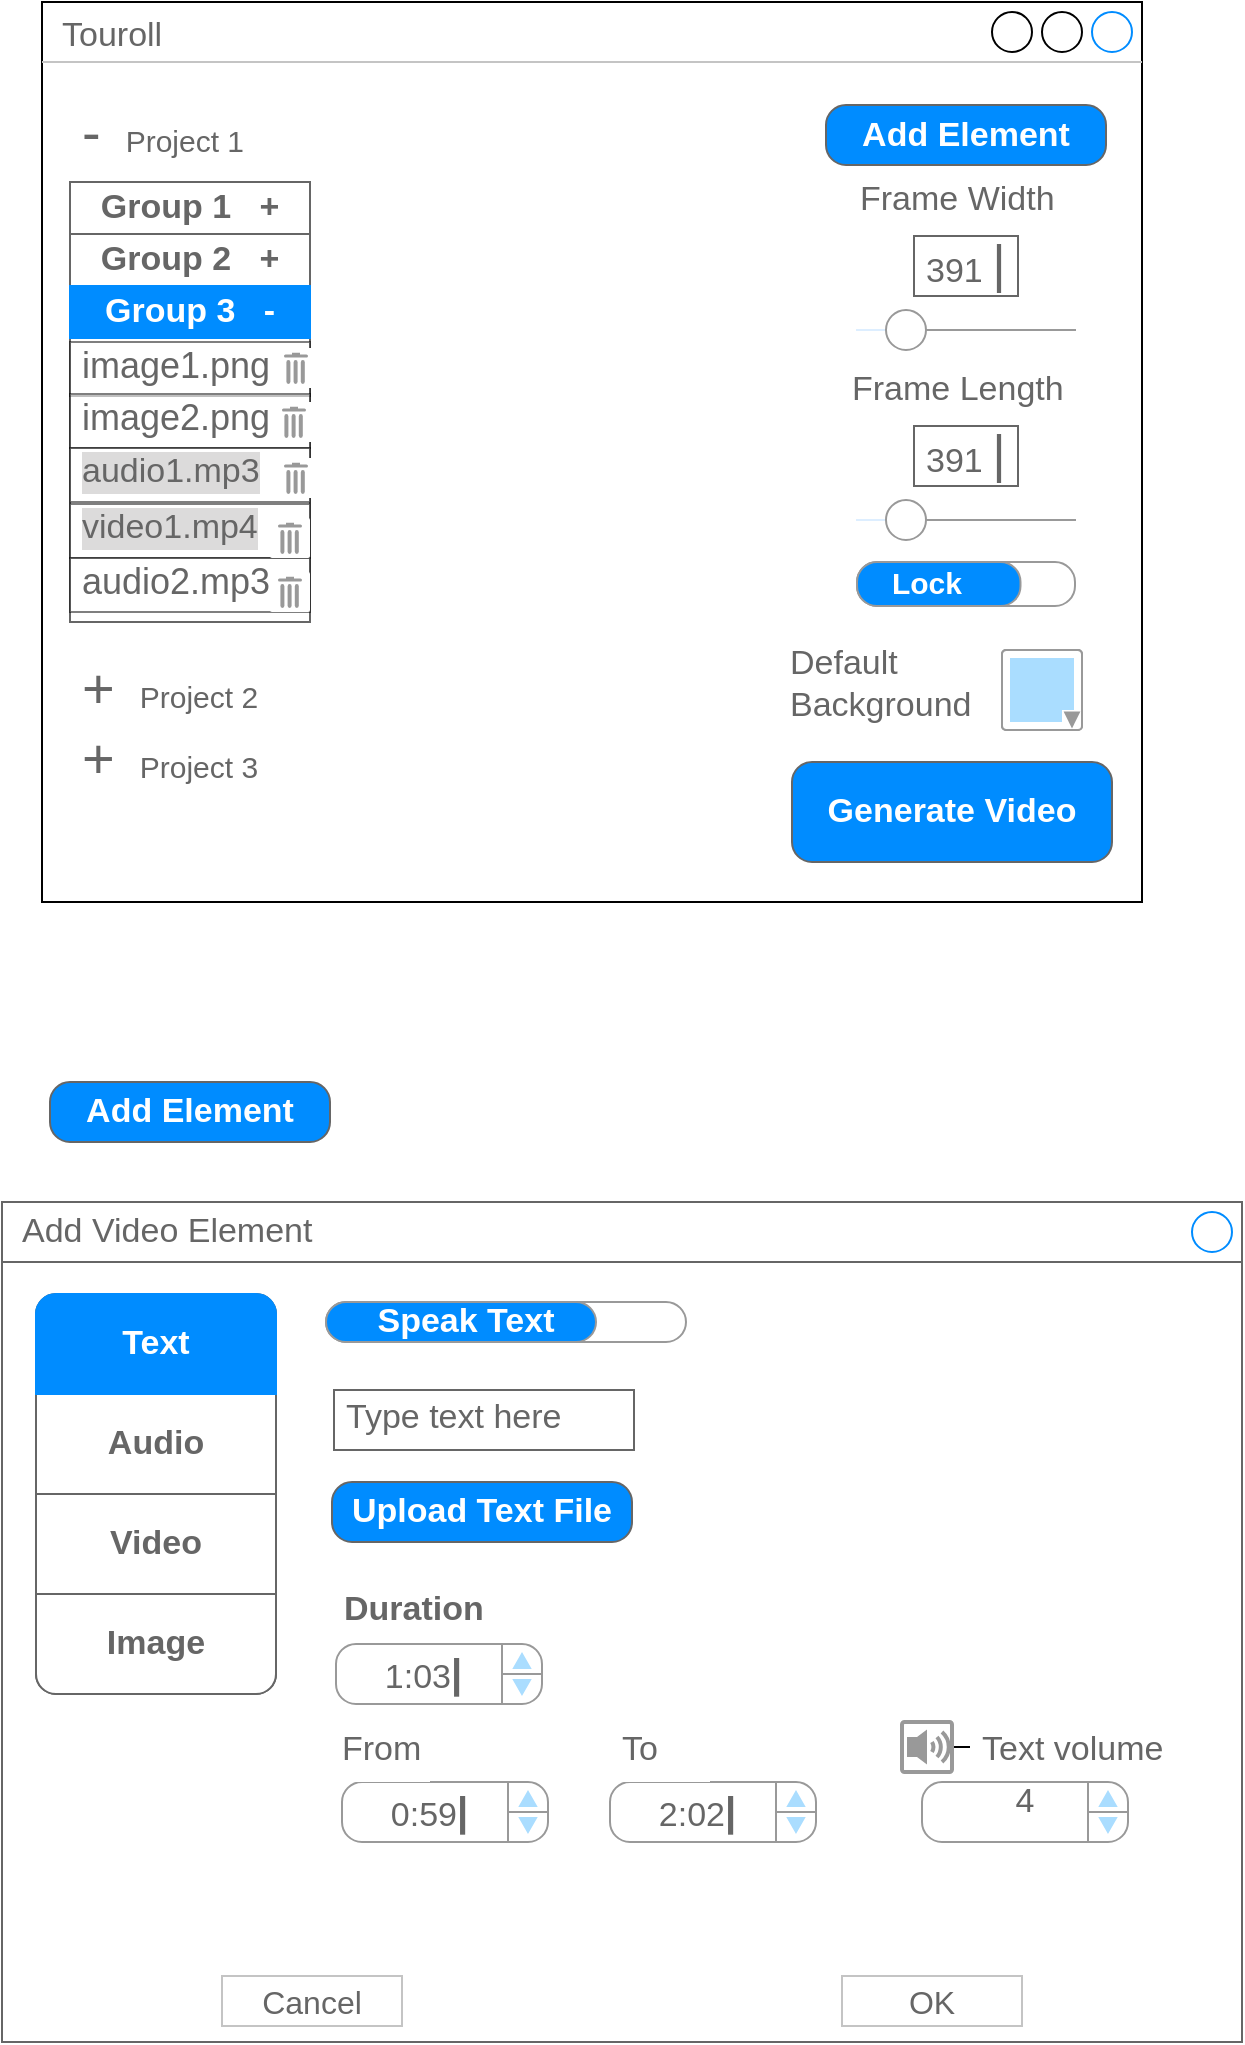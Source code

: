 <mxfile version="22.0.5" type="device">
  <diagram name="Page-1" id="jmv0JCSVlULwlOyFBuHg">
    <mxGraphModel dx="1158" dy="681" grid="1" gridSize="10" guides="1" tooltips="1" connect="1" arrows="1" fold="1" page="1" pageScale="1" pageWidth="850" pageHeight="1100" math="0" shadow="0">
      <root>
        <mxCell id="0" />
        <mxCell id="1" parent="0" />
        <mxCell id="XWpHCNLex6STp4vf1nMq-1" value="Touroll" style="strokeWidth=1;shadow=0;dashed=0;align=center;html=1;shape=mxgraph.mockup.containers.window;align=left;verticalAlign=top;spacingLeft=8;strokeColor2=#008cff;strokeColor3=#c4c4c4;fontColor=#666666;mainText=;fontSize=17;labelBackgroundColor=none;whiteSpace=wrap;" vertex="1" parent="1">
          <mxGeometry x="150" y="60" width="550" height="450" as="geometry" />
        </mxCell>
        <mxCell id="XWpHCNLex6STp4vf1nMq-8" value="Generate Video" style="strokeWidth=1;shadow=0;dashed=0;align=center;html=1;shape=mxgraph.mockup.buttons.button;strokeColor=#666666;fontColor=#ffffff;mainText=;buttonStyle=round;fontSize=17;fontStyle=1;fillColor=#008cff;whiteSpace=wrap;" vertex="1" parent="1">
          <mxGeometry x="525" y="440" width="160" height="50" as="geometry" />
        </mxCell>
        <mxCell id="XWpHCNLex6STp4vf1nMq-35" value="&lt;font style=&quot;font-size: 28px;&quot;&gt;-&lt;/font&gt;&lt;font style=&quot;font-size: 15px;&quot;&gt;&amp;nbsp; &amp;nbsp;Project 1&lt;/font&gt;" style="strokeWidth=1;shadow=0;dashed=0;align=center;html=1;shape=mxgraph.mockup.text.textBox;fontColor=#666666;align=left;fontSize=17;spacingLeft=4;spacingTop=-3;whiteSpace=wrap;strokeColor=none;mainText=" vertex="1" parent="1">
          <mxGeometry x="164" y="113" width="120" height="27" as="geometry" />
        </mxCell>
        <mxCell id="XWpHCNLex6STp4vf1nMq-37" value="" style="strokeWidth=1;shadow=0;dashed=0;align=center;html=1;shape=mxgraph.mockup.containers.rrect;rSize=0;strokeColor=#666666;" vertex="1" parent="1">
          <mxGeometry x="164" y="150" width="120" height="220" as="geometry" />
        </mxCell>
        <mxCell id="XWpHCNLex6STp4vf1nMq-38" value="Group 1&amp;nbsp; &amp;nbsp;+" style="strokeColor=inherit;fillColor=inherit;gradientColor=inherit;strokeWidth=1;shadow=0;dashed=0;align=center;html=1;shape=mxgraph.mockup.containers.rrect;rSize=0;fontSize=17;fontColor=#666666;fontStyle=1;resizeWidth=1;whiteSpace=wrap;" vertex="1" parent="XWpHCNLex6STp4vf1nMq-37">
          <mxGeometry width="120" height="26" relative="1" as="geometry" />
        </mxCell>
        <mxCell id="XWpHCNLex6STp4vf1nMq-39" value="Group 2&amp;nbsp; &amp;nbsp;+" style="strokeColor=inherit;fillColor=inherit;gradientColor=inherit;strokeWidth=1;shadow=0;dashed=0;align=center;html=1;shape=mxgraph.mockup.containers.rrect;rSize=0;fontSize=17;fontColor=#666666;fontStyle=1;resizeWidth=1;whiteSpace=wrap;" vertex="1" parent="XWpHCNLex6STp4vf1nMq-37">
          <mxGeometry width="120" height="26" relative="1" as="geometry">
            <mxPoint y="26" as="offset" />
          </mxGeometry>
        </mxCell>
        <mxCell id="XWpHCNLex6STp4vf1nMq-40" value="Group 3&amp;nbsp; &amp;nbsp;-" style="strokeWidth=1;shadow=0;dashed=0;align=center;html=1;shape=mxgraph.mockup.containers.rrect;rSize=0;fontSize=17;fontColor=#ffffff;fontStyle=1;fillColor=#008cff;strokeColor=#008cff;resizeWidth=1;whiteSpace=wrap;" vertex="1" parent="XWpHCNLex6STp4vf1nMq-37">
          <mxGeometry width="120" height="26" relative="1" as="geometry">
            <mxPoint y="52" as="offset" />
          </mxGeometry>
        </mxCell>
        <mxCell id="XWpHCNLex6STp4vf1nMq-45" value="&lt;font style=&quot;font-size: 18px;&quot;&gt;image1.png&lt;/font&gt;" style="strokeWidth=1;shadow=0;dashed=0;align=center;html=1;shape=mxgraph.mockup.text.textBox;fontColor=#666666;align=left;fontSize=17;spacingLeft=4;spacingTop=-3;whiteSpace=wrap;strokeColor=default;mainText=;opacity=50;" vertex="1" parent="XWpHCNLex6STp4vf1nMq-37">
          <mxGeometry y="80" width="120" height="27" as="geometry" />
        </mxCell>
        <mxCell id="XWpHCNLex6STp4vf1nMq-46" value="&lt;font style=&quot;font-size: 18px;&quot;&gt;image2.png&lt;/font&gt;" style="strokeWidth=1;shadow=0;dashed=0;align=center;html=1;shape=mxgraph.mockup.text.textBox;fontColor=#666666;align=left;fontSize=17;spacingLeft=4;spacingTop=-3;whiteSpace=wrap;strokeColor=default;mainText=;opacity=50;" vertex="1" parent="XWpHCNLex6STp4vf1nMq-37">
          <mxGeometry y="106" width="120" height="27" as="geometry" />
        </mxCell>
        <mxCell id="XWpHCNLex6STp4vf1nMq-47" value="audio1.mp3" style="strokeWidth=1;shadow=0;dashed=0;align=center;shape=mxgraph.mockup.text.textBox;fontColor=#666666;align=left;fontSize=17;spacingLeft=4;spacingTop=-3;whiteSpace=wrap;strokeColor=default;mainText=;opacity=50;labelBackgroundColor=#dcdbdb;" vertex="1" parent="XWpHCNLex6STp4vf1nMq-37">
          <mxGeometry y="133" width="120" height="27" as="geometry" />
        </mxCell>
        <mxCell id="XWpHCNLex6STp4vf1nMq-48" value="video1.mp4" style="strokeWidth=1;shadow=0;dashed=0;align=center;shape=mxgraph.mockup.text.textBox;fontColor=#666666;align=left;fontSize=17;spacingLeft=4;spacingTop=-3;whiteSpace=wrap;strokeColor=default;mainText=;opacity=50;labelBackgroundColor=#dcdbdb;" vertex="1" parent="XWpHCNLex6STp4vf1nMq-37">
          <mxGeometry y="161" width="120" height="27" as="geometry" />
        </mxCell>
        <mxCell id="XWpHCNLex6STp4vf1nMq-49" value="&lt;span style=&quot;font-size: 18px;&quot;&gt;audio2.mp3&lt;/span&gt;" style="strokeWidth=1;shadow=0;dashed=0;align=center;html=1;shape=mxgraph.mockup.text.textBox;fontColor=#666666;align=left;fontSize=17;spacingLeft=4;spacingTop=-3;whiteSpace=wrap;strokeColor=default;mainText=;opacity=50;" vertex="1" parent="XWpHCNLex6STp4vf1nMq-37">
          <mxGeometry y="188" width="120" height="27" as="geometry" />
        </mxCell>
        <mxCell id="XWpHCNLex6STp4vf1nMq-99" value="" style="strokeColor=none;verticalLabelPosition=bottom;shadow=0;dashed=0;verticalAlign=top;strokeWidth=2;html=1;shape=mxgraph.mockup.misc.trashcanIcon;" vertex="1" parent="XWpHCNLex6STp4vf1nMq-37">
          <mxGeometry x="100" y="168" width="20" height="20" as="geometry" />
        </mxCell>
        <mxCell id="XWpHCNLex6STp4vf1nMq-100" value="" style="strokeColor=none;verticalLabelPosition=bottom;shadow=0;dashed=0;verticalAlign=top;strokeWidth=2;html=1;shape=mxgraph.mockup.misc.trashcanIcon;" vertex="1" parent="XWpHCNLex6STp4vf1nMq-37">
          <mxGeometry x="100" y="195" width="20" height="20" as="geometry" />
        </mxCell>
        <mxCell id="XWpHCNLex6STp4vf1nMq-42" value="&lt;font style=&quot;font-size: 28px;&quot;&gt;+&lt;/font&gt;&lt;font style=&quot;font-size: 15px;&quot;&gt;&amp;nbsp; &amp;nbsp;Project 2&lt;/font&gt;" style="strokeWidth=1;shadow=0;dashed=0;align=center;html=1;shape=mxgraph.mockup.text.textBox;fontColor=#666666;align=left;fontSize=17;spacingLeft=4;spacingTop=-3;whiteSpace=wrap;strokeColor=none;mainText=" vertex="1" parent="1">
          <mxGeometry x="164" y="390.5" width="120" height="27" as="geometry" />
        </mxCell>
        <mxCell id="XWpHCNLex6STp4vf1nMq-43" value="&lt;font style=&quot;font-size: 28px;&quot;&gt;+&lt;/font&gt;&lt;font style=&quot;font-size: 15px;&quot;&gt;&amp;nbsp; &amp;nbsp;Project 3&lt;/font&gt;" style="strokeWidth=1;shadow=0;dashed=0;align=center;html=1;shape=mxgraph.mockup.text.textBox;fontColor=#666666;align=left;fontSize=17;spacingLeft=4;spacingTop=-3;whiteSpace=wrap;strokeColor=none;mainText=" vertex="1" parent="1">
          <mxGeometry x="164" y="425.5" width="120" height="27" as="geometry" />
        </mxCell>
        <mxCell id="XWpHCNLex6STp4vf1nMq-65" value="Add Element" style="strokeWidth=1;shadow=0;dashed=0;align=center;html=1;shape=mxgraph.mockup.buttons.button;strokeColor=#666666;fontColor=#ffffff;mainText=;buttonStyle=round;fontSize=17;fontStyle=1;fillColor=#008cff;whiteSpace=wrap;" vertex="1" parent="1">
          <mxGeometry x="542" y="111.5" width="140" height="30" as="geometry" />
        </mxCell>
        <mxCell id="XWpHCNLex6STp4vf1nMq-75" value="" style="group" vertex="1" connectable="0" parent="1">
          <mxGeometry x="548.5" y="145" width="127" height="217" as="geometry" />
        </mxCell>
        <mxCell id="XWpHCNLex6STp4vf1nMq-66" value="" style="verticalLabelPosition=bottom;shadow=0;dashed=0;align=center;html=1;verticalAlign=top;strokeWidth=1;shape=mxgraph.mockup.forms.horSlider;strokeColor=#999999;sliderStyle=basic;sliderPos=20;handleStyle=circle;fillColor2=#ddeeff;" vertex="1" parent="XWpHCNLex6STp4vf1nMq-75">
          <mxGeometry x="8.5" y="59" width="110" height="40" as="geometry" />
        </mxCell>
        <mxCell id="XWpHCNLex6STp4vf1nMq-68" value="" style="verticalLabelPosition=bottom;shadow=0;dashed=0;align=center;html=1;verticalAlign=top;strokeWidth=1;shape=mxgraph.mockup.forms.horSlider;strokeColor=#999999;sliderStyle=basic;sliderPos=20;handleStyle=circle;fillColor2=#ddeeff;" vertex="1" parent="XWpHCNLex6STp4vf1nMq-75">
          <mxGeometry x="8.5" y="154" width="110" height="40" as="geometry" />
        </mxCell>
        <mxCell id="XWpHCNLex6STp4vf1nMq-70" value="Frame Width" style="strokeWidth=1;shadow=0;dashed=0;align=center;html=1;shape=mxgraph.mockup.text.textBox;fontColor=#666666;align=left;fontSize=17;spacingLeft=4;spacingTop=-3;whiteSpace=wrap;strokeColor=none;mainText=" vertex="1" parent="XWpHCNLex6STp4vf1nMq-75">
          <mxGeometry x="4.5" width="118" height="30" as="geometry" />
        </mxCell>
        <mxCell id="XWpHCNLex6STp4vf1nMq-71" value="391 &lt;font style=&quot;font-size: 26px;&quot;&gt;|&lt;/font&gt;" style="strokeWidth=1;shadow=0;dashed=0;align=center;html=1;shape=mxgraph.mockup.text.textBox;fontColor=#666666;align=left;fontSize=17;spacingLeft=4;spacingTop=-3;whiteSpace=wrap;strokeColor=#666666;mainText=" vertex="1" parent="XWpHCNLex6STp4vf1nMq-75">
          <mxGeometry x="37.5" y="32" width="52" height="30" as="geometry" />
        </mxCell>
        <mxCell id="XWpHCNLex6STp4vf1nMq-72" value="391 &lt;font style=&quot;font-size: 26px;&quot;&gt;|&lt;/font&gt;" style="strokeWidth=1;shadow=0;dashed=0;align=center;html=1;shape=mxgraph.mockup.text.textBox;fontColor=#666666;align=left;fontSize=17;spacingLeft=4;spacingTop=-3;whiteSpace=wrap;strokeColor=#666666;mainText=" vertex="1" parent="XWpHCNLex6STp4vf1nMq-75">
          <mxGeometry x="37.5" y="127" width="52" height="30" as="geometry" />
        </mxCell>
        <mxCell id="XWpHCNLex6STp4vf1nMq-73" value="Frame Length" style="strokeWidth=1;shadow=0;dashed=0;align=center;html=1;shape=mxgraph.mockup.text.textBox;fontColor=#666666;align=left;fontSize=17;spacingLeft=4;spacingTop=-3;whiteSpace=wrap;strokeColor=none;mainText=" vertex="1" parent="XWpHCNLex6STp4vf1nMq-75">
          <mxGeometry y="95" width="127" height="30" as="geometry" />
        </mxCell>
        <mxCell id="XWpHCNLex6STp4vf1nMq-74" value="&lt;font style=&quot;font-size: 15px;&quot;&gt;Lock&lt;/font&gt;" style="strokeWidth=1;shadow=0;dashed=0;align=center;html=1;shape=mxgraph.mockup.buttons.onOffButton;gradientColor=none;strokeColor=#999999;buttonState=on;fillColor2=#008cff;fontColor=#ffffff;fontSize=17;mainText=;spacingRight=40;fontStyle=1;whiteSpace=wrap;" vertex="1" parent="XWpHCNLex6STp4vf1nMq-75">
          <mxGeometry x="9" y="195" width="109" height="22" as="geometry" />
        </mxCell>
        <mxCell id="XWpHCNLex6STp4vf1nMq-76" value="" style="verticalLabelPosition=bottom;shadow=0;dashed=0;align=center;html=1;verticalAlign=top;strokeWidth=1;shape=mxgraph.mockup.forms.colorPicker;chosenColor=#aaddff;" vertex="1" parent="1">
          <mxGeometry x="630" y="384" width="40" height="40" as="geometry" />
        </mxCell>
        <mxCell id="XWpHCNLex6STp4vf1nMq-77" value="Default Background" style="strokeWidth=1;shadow=0;dashed=0;align=right;html=1;shape=mxgraph.mockup.text.textBox;fontColor=#666666;align=left;fontSize=17;spacingLeft=4;spacingTop=-3;whiteSpace=wrap;strokeColor=none;mainText=;textDirection=ltr;" vertex="1" parent="1">
          <mxGeometry x="518" y="387.5" width="104" height="30" as="geometry" />
        </mxCell>
        <mxCell id="XWpHCNLex6STp4vf1nMq-78" value="Add Element" style="strokeWidth=1;shadow=0;dashed=0;align=center;html=1;shape=mxgraph.mockup.buttons.button;strokeColor=#666666;fontColor=#ffffff;mainText=;buttonStyle=round;fontSize=17;fontStyle=1;fillColor=#008cff;whiteSpace=wrap;" vertex="1" parent="1">
          <mxGeometry x="154" y="600" width="140" height="30" as="geometry" />
        </mxCell>
        <mxCell id="XWpHCNLex6STp4vf1nMq-79" value="" style="strokeWidth=1;shadow=0;dashed=0;align=center;html=1;shape=mxgraph.mockup.containers.rrect;rSize=0;strokeColor=#666666;fontColor=#666666;fontSize=17;verticalAlign=top;whiteSpace=wrap;fillColor=#ffffff;spacingTop=32;fontStyle=1" vertex="1" parent="1">
          <mxGeometry x="130" y="660" width="620" height="420" as="geometry" />
        </mxCell>
        <mxCell id="XWpHCNLex6STp4vf1nMq-80" value="Add Video Element" style="strokeWidth=1;shadow=0;dashed=0;align=center;html=1;shape=mxgraph.mockup.containers.rrect;rSize=0;fontSize=17;fontColor=#666666;strokeColor=#666666;align=left;spacingLeft=8;fillColor=none;resizeWidth=1;whiteSpace=wrap;" vertex="1" parent="XWpHCNLex6STp4vf1nMq-79">
          <mxGeometry width="620" height="30" relative="1" as="geometry" />
        </mxCell>
        <mxCell id="XWpHCNLex6STp4vf1nMq-81" value="" style="shape=ellipse;strokeColor=#008cff;resizable=0;fillColor=none;html=1;" vertex="1" parent="XWpHCNLex6STp4vf1nMq-80">
          <mxGeometry x="1" y="0.5" width="20" height="20" relative="1" as="geometry">
            <mxPoint x="-25" y="-10" as="offset" />
          </mxGeometry>
        </mxCell>
        <mxCell id="XWpHCNLex6STp4vf1nMq-82" value="Cancel" style="strokeWidth=1;shadow=0;dashed=0;align=center;html=1;shape=mxgraph.mockup.containers.rrect;rSize=0;fontSize=16;fontColor=#666666;strokeColor=#c4c4c4;whiteSpace=wrap;fillColor=none;" vertex="1" parent="XWpHCNLex6STp4vf1nMq-79">
          <mxGeometry x="0.25" y="1" width="90" height="25" relative="1" as="geometry">
            <mxPoint x="-45" y="-33" as="offset" />
          </mxGeometry>
        </mxCell>
        <mxCell id="XWpHCNLex6STp4vf1nMq-83" value="OK" style="strokeWidth=1;shadow=0;dashed=0;align=center;html=1;shape=mxgraph.mockup.containers.rrect;rSize=0;fontSize=16;fontColor=#666666;strokeColor=#c4c4c4;whiteSpace=wrap;fillColor=none;" vertex="1" parent="XWpHCNLex6STp4vf1nMq-79">
          <mxGeometry x="0.75" y="1" width="90" height="25" relative="1" as="geometry">
            <mxPoint x="-45" y="-33" as="offset" />
          </mxGeometry>
        </mxCell>
        <mxCell id="XWpHCNLex6STp4vf1nMq-84" value="Speak Text" style="strokeWidth=1;shadow=0;dashed=0;align=center;html=1;shape=mxgraph.mockup.buttons.onOffButton;gradientColor=none;strokeColor=#999999;buttonState=on;fillColor2=#008cff;fontColor=#ffffff;fontSize=17;mainText=;spacingRight=40;fontStyle=1;whiteSpace=wrap;" vertex="1" parent="XWpHCNLex6STp4vf1nMq-79">
          <mxGeometry x="162" y="50" width="180" height="20" as="geometry" />
        </mxCell>
        <mxCell id="XWpHCNLex6STp4vf1nMq-86" value="Upload Text File" style="strokeWidth=1;shadow=0;dashed=0;align=center;html=1;shape=mxgraph.mockup.buttons.button;strokeColor=#666666;fontColor=#ffffff;mainText=;buttonStyle=round;fontSize=17;fontStyle=1;fillColor=#008cff;whiteSpace=wrap;" vertex="1" parent="XWpHCNLex6STp4vf1nMq-79">
          <mxGeometry x="165" y="140" width="150" height="30" as="geometry" />
        </mxCell>
        <mxCell id="XWpHCNLex6STp4vf1nMq-87" value="&lt;table cellpadding=&quot;0&quot; cellspacing=&quot;0&quot; style=&quot;width:100%;height:100%;&quot;&gt;&lt;tbody&gt;&lt;tr&gt;&lt;td style=&quot;width:85%&quot;&gt;1:03&lt;b&gt;&lt;font style=&quot;font-size: 20px;&quot;&gt;|&lt;/font&gt;&lt;/b&gt;&lt;/td&gt;&lt;td style=&quot;width:15%&quot;&gt;&lt;/td&gt;&lt;/tr&gt;&lt;/tbody&gt;&lt;/table&gt;" style="strokeWidth=1;shadow=0;dashed=0;align=center;html=1;shape=mxgraph.mockup.forms.spinner;strokeColor=#999999;spinLayout=right;spinStyle=normal;adjStyle=triangle;fillColor=#aaddff;fontSize=17;fontColor=#666666;mainText=;html=1;overflow=fill;" vertex="1" parent="XWpHCNLex6STp4vf1nMq-79">
          <mxGeometry x="167" y="221" width="103" height="30" as="geometry" />
        </mxCell>
        <mxCell id="XWpHCNLex6STp4vf1nMq-91" value="Duration" style="strokeWidth=1;shadow=0;dashed=0;align=center;html=1;shape=mxgraph.mockup.text.textBox;fontColor=#666666;align=left;fontSize=17;spacingLeft=4;spacingTop=-3;whiteSpace=wrap;strokeColor=none;mainText=;fontStyle=1" vertex="1" parent="XWpHCNLex6STp4vf1nMq-79">
          <mxGeometry x="165" y="190" width="80" height="30" as="geometry" />
        </mxCell>
        <mxCell id="XWpHCNLex6STp4vf1nMq-93" value="&lt;table cellpadding=&quot;0&quot; cellspacing=&quot;0&quot; style=&quot;width:100%;height:100%;&quot;&gt;&lt;tbody&gt;&lt;tr&gt;&lt;td style=&quot;width:85%&quot;&gt;2:02&lt;b&gt;&lt;font style=&quot;font-size: 20px;&quot;&gt;|&lt;/font&gt;&lt;/b&gt;&lt;/td&gt;&lt;td style=&quot;width:15%&quot;&gt;&lt;/td&gt;&lt;/tr&gt;&lt;/tbody&gt;&lt;/table&gt;" style="strokeWidth=1;shadow=0;dashed=0;align=center;html=1;shape=mxgraph.mockup.forms.spinner;strokeColor=#999999;spinLayout=right;spinStyle=normal;adjStyle=triangle;fillColor=#aaddff;fontSize=17;fontColor=#666666;mainText=;html=1;overflow=fill;" vertex="1" parent="XWpHCNLex6STp4vf1nMq-79">
          <mxGeometry x="304" y="290" width="103" height="30" as="geometry" />
        </mxCell>
        <mxCell id="XWpHCNLex6STp4vf1nMq-94" value="&lt;table cellpadding=&quot;0&quot; cellspacing=&quot;0&quot; style=&quot;width:100%;height:100%;&quot;&gt;&lt;tbody&gt;&lt;tr&gt;&lt;td style=&quot;width:85%&quot;&gt;0:59&lt;b&gt;&lt;font style=&quot;font-size: 20px;&quot;&gt;|&lt;/font&gt;&lt;/b&gt;&lt;/td&gt;&lt;td style=&quot;width:15%&quot;&gt;&lt;/td&gt;&lt;/tr&gt;&lt;/tbody&gt;&lt;/table&gt;" style="strokeWidth=1;shadow=0;dashed=0;align=center;html=1;shape=mxgraph.mockup.forms.spinner;strokeColor=#999999;spinLayout=right;spinStyle=normal;adjStyle=triangle;fillColor=#aaddff;fontSize=17;fontColor=#666666;mainText=;html=1;overflow=fill;" vertex="1" parent="XWpHCNLex6STp4vf1nMq-79">
          <mxGeometry x="170" y="290" width="103" height="30" as="geometry" />
        </mxCell>
        <mxCell id="XWpHCNLex6STp4vf1nMq-102" value="" style="edgeStyle=orthogonalEdgeStyle;rounded=0;orthogonalLoop=1;jettySize=auto;html=1;" edge="1" parent="XWpHCNLex6STp4vf1nMq-79" source="XWpHCNLex6STp4vf1nMq-95" target="XWpHCNLex6STp4vf1nMq-101">
          <mxGeometry relative="1" as="geometry" />
        </mxCell>
        <mxCell id="XWpHCNLex6STp4vf1nMq-95" value="" style="strokeColor=#999999;verticalLabelPosition=bottom;shadow=0;dashed=0;verticalAlign=top;strokeWidth=2;html=1;shape=mxgraph.mockup.misc.volumeIcon;" vertex="1" parent="XWpHCNLex6STp4vf1nMq-79">
          <mxGeometry x="450" y="260" width="25" height="25" as="geometry" />
        </mxCell>
        <mxCell id="XWpHCNLex6STp4vf1nMq-97" value="From" style="strokeWidth=1;shadow=0;dashed=0;align=center;html=1;shape=mxgraph.mockup.text.textBox;fontColor=#666666;align=left;fontSize=17;spacingLeft=4;spacingTop=-3;whiteSpace=wrap;strokeColor=none;mainText=" vertex="1" parent="XWpHCNLex6STp4vf1nMq-79">
          <mxGeometry x="164" y="260" width="50" height="30" as="geometry" />
        </mxCell>
        <mxCell id="XWpHCNLex6STp4vf1nMq-98" value="To" style="strokeWidth=1;shadow=0;dashed=0;align=center;html=1;shape=mxgraph.mockup.text.textBox;fontColor=#666666;align=left;fontSize=17;spacingLeft=4;spacingTop=-3;whiteSpace=wrap;strokeColor=none;mainText=" vertex="1" parent="XWpHCNLex6STp4vf1nMq-79">
          <mxGeometry x="304" y="260" width="50" height="30" as="geometry" />
        </mxCell>
        <mxCell id="XWpHCNLex6STp4vf1nMq-101" value="Text volume" style="strokeWidth=1;shadow=0;dashed=0;align=center;html=1;shape=mxgraph.mockup.text.textBox;fontColor=#666666;align=left;fontSize=17;spacingLeft=4;spacingTop=-3;whiteSpace=wrap;strokeColor=none;mainText=" vertex="1" parent="XWpHCNLex6STp4vf1nMq-79">
          <mxGeometry x="484" y="255.5" width="97" height="39" as="geometry" />
        </mxCell>
        <mxCell id="XWpHCNLex6STp4vf1nMq-103" value="4" style="strokeWidth=1;shadow=0;dashed=0;align=center;html=1;shape=mxgraph.mockup.forms.spinner;strokeColor=#999999;spinLayout=right;spinStyle=normal;adjStyle=triangle;fillColor=#aaddff;fontSize=17;fontColor=#666666;mainText=;html=1;overflow=fill;" vertex="1" parent="XWpHCNLex6STp4vf1nMq-79">
          <mxGeometry x="460" y="290" width="103" height="30" as="geometry" />
        </mxCell>
        <mxCell id="XWpHCNLex6STp4vf1nMq-58" value="" style="strokeWidth=1;shadow=0;dashed=0;align=center;html=1;shape=mxgraph.mockup.rrect;rSize=10;strokeColor=#666666;" vertex="1" parent="1">
          <mxGeometry x="147" y="706" width="120" height="200" as="geometry" />
        </mxCell>
        <mxCell id="XWpHCNLex6STp4vf1nMq-59" value="Audio" style="strokeColor=inherit;fillColor=inherit;gradientColor=inherit;strokeWidth=1;shadow=0;dashed=0;align=center;html=1;shape=mxgraph.mockup.rrect;rSize=0;fontSize=17;fontColor=#666666;fontStyle=1;resizeWidth=1;whiteSpace=wrap;" vertex="1" parent="XWpHCNLex6STp4vf1nMq-58">
          <mxGeometry width="120" height="50" relative="1" as="geometry">
            <mxPoint y="50" as="offset" />
          </mxGeometry>
        </mxCell>
        <mxCell id="XWpHCNLex6STp4vf1nMq-60" value="Video" style="strokeColor=inherit;fillColor=inherit;gradientColor=inherit;strokeWidth=1;shadow=0;dashed=0;align=center;html=1;shape=mxgraph.mockup.rrect;rSize=0;fontSize=17;fontColor=#666666;fontStyle=1;resizeWidth=1;whiteSpace=wrap;" vertex="1" parent="XWpHCNLex6STp4vf1nMq-58">
          <mxGeometry width="120" height="50" relative="1" as="geometry">
            <mxPoint y="100" as="offset" />
          </mxGeometry>
        </mxCell>
        <mxCell id="XWpHCNLex6STp4vf1nMq-61" value="Image" style="strokeColor=inherit;fillColor=inherit;gradientColor=inherit;strokeWidth=1;shadow=0;dashed=0;align=center;html=1;shape=mxgraph.mockup.bottomButton;rSize=10;fontSize=17;fontColor=#666666;fontStyle=1;resizeWidth=1;whiteSpace=wrap;" vertex="1" parent="XWpHCNLex6STp4vf1nMq-58">
          <mxGeometry y="1" width="120" height="50" relative="1" as="geometry">
            <mxPoint y="-50" as="offset" />
          </mxGeometry>
        </mxCell>
        <mxCell id="XWpHCNLex6STp4vf1nMq-62" value="Text" style="strokeWidth=1;shadow=0;dashed=0;align=center;html=1;shape=mxgraph.mockup.topButton;rSize=10;fontSize=17;fontColor=#ffffff;fontStyle=1;fillColor=#008cff;strokeColor=#008cff;resizeWidth=1;whiteSpace=wrap;" vertex="1" parent="XWpHCNLex6STp4vf1nMq-58">
          <mxGeometry width="120" height="50" relative="1" as="geometry" />
        </mxCell>
        <mxCell id="XWpHCNLex6STp4vf1nMq-85" value="Type text here" style="strokeWidth=1;shadow=0;dashed=0;align=center;html=1;shape=mxgraph.mockup.text.textBox;fontColor=#666666;align=left;fontSize=17;spacingLeft=4;spacingTop=-3;whiteSpace=wrap;strokeColor=#666666;mainText=" vertex="1" parent="1">
          <mxGeometry x="296" y="754" width="150" height="30" as="geometry" />
        </mxCell>
        <mxCell id="XWpHCNLex6STp4vf1nMq-88" value="" style="strokeColor=none;verticalLabelPosition=bottom;shadow=0;dashed=0;verticalAlign=top;strokeWidth=2;html=1;shape=mxgraph.mockup.misc.trashcanIcon;" vertex="1" parent="1">
          <mxGeometry x="267" y="233" width="20" height="20" as="geometry" />
        </mxCell>
        <mxCell id="XWpHCNLex6STp4vf1nMq-89" value="" style="strokeColor=none;verticalLabelPosition=bottom;shadow=0;dashed=0;verticalAlign=top;strokeWidth=2;html=1;shape=mxgraph.mockup.misc.trashcanIcon;" vertex="1" parent="1">
          <mxGeometry x="266" y="260" width="20" height="20" as="geometry" />
        </mxCell>
        <mxCell id="XWpHCNLex6STp4vf1nMq-90" value="" style="strokeColor=none;verticalLabelPosition=bottom;shadow=0;dashed=0;verticalAlign=top;strokeWidth=2;html=1;shape=mxgraph.mockup.misc.trashcanIcon;" vertex="1" parent="1">
          <mxGeometry x="267" y="288" width="20" height="20" as="geometry" />
        </mxCell>
      </root>
    </mxGraphModel>
  </diagram>
</mxfile>
